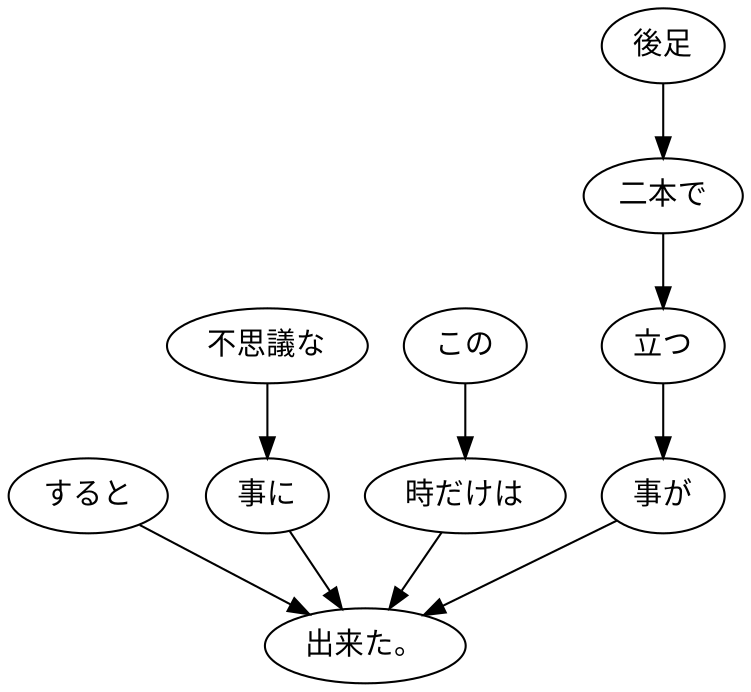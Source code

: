 digraph graph615 {
	node0 [label="すると"];
	node1 [label="不思議な"];
	node2 [label="事に"];
	node3 [label="この"];
	node4 [label="時だけは"];
	node5 [label="後足"];
	node6 [label="二本で"];
	node7 [label="立つ"];
	node8 [label="事が"];
	node9 [label="出来た。"];
	node0 -> node9;
	node1 -> node2;
	node2 -> node9;
	node3 -> node4;
	node4 -> node9;
	node5 -> node6;
	node6 -> node7;
	node7 -> node8;
	node8 -> node9;
}
